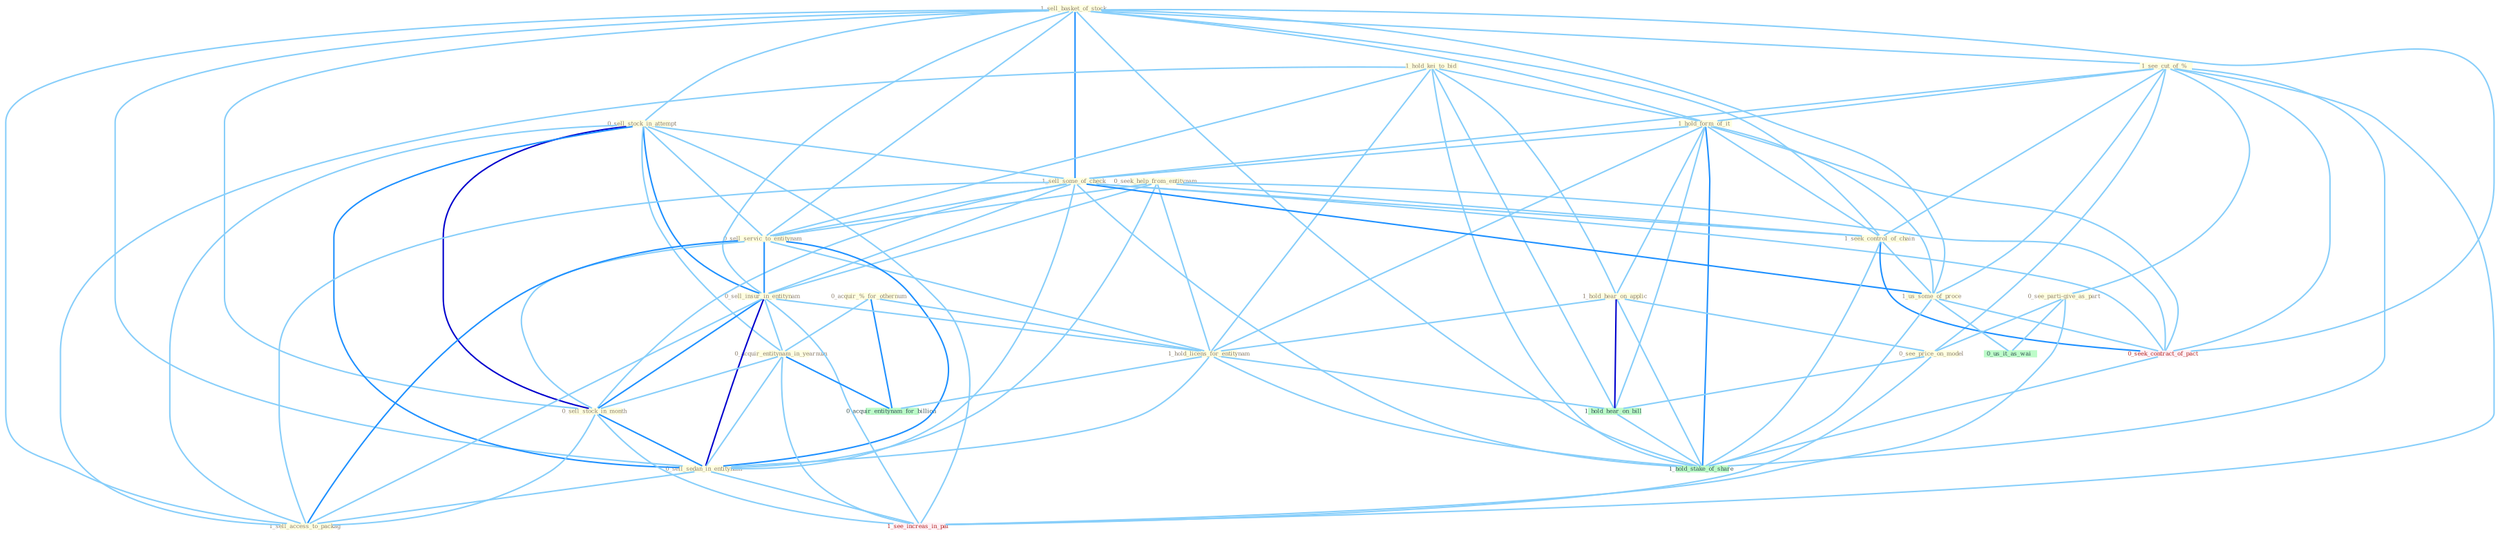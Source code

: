 Graph G{ 
    node
    [shape=polygon,style=filled,width=.5,height=.06,color="#BDFCC9",fixedsize=true,fontsize=4,
    fontcolor="#2f4f4f"];
    {node
    [color="#ffffe0", fontcolor="#8b7d6b"] "0_seek_help_from_entitynam " "1_sell_basket_of_stock " "1_hold_kei_to_bid " "1_see_cut_of_% " "0_sell_stock_in_attempt " "1_hold_form_of_it " "0_acquir_%_for_othernum " "1_sell_some_of_check " "0_sell_servic_to_entitynam " "0_sell_insur_in_entitynam " "1_seek_control_of_chain " "1_us_some_of_proce " "1_hold_hear_on_applic " "0_see_parti-give_as_part " "0_acquir_entitynam_in_yearnum " "1_hold_licens_for_entitynam " "0_sell_stock_in_month " "0_sell_sedan_in_entitynam " "0_see_price_on_model " "1_sell_access_to_packag "}
{node [color="#fff0f5", fontcolor="#b22222"] "0_seek_contract_of_pact " "1_see_increas_in_pai "}
edge [color="#B0E2FF"];

	"0_seek_help_from_entitynam " -- "0_sell_servic_to_entitynam " [w="1", color="#87cefa" ];
	"0_seek_help_from_entitynam " -- "0_sell_insur_in_entitynam " [w="1", color="#87cefa" ];
	"0_seek_help_from_entitynam " -- "1_seek_control_of_chain " [w="1", color="#87cefa" ];
	"0_seek_help_from_entitynam " -- "1_hold_licens_for_entitynam " [w="1", color="#87cefa" ];
	"0_seek_help_from_entitynam " -- "0_sell_sedan_in_entitynam " [w="1", color="#87cefa" ];
	"0_seek_help_from_entitynam " -- "0_seek_contract_of_pact " [w="1", color="#87cefa" ];
	"1_sell_basket_of_stock " -- "1_see_cut_of_% " [w="1", color="#87cefa" ];
	"1_sell_basket_of_stock " -- "0_sell_stock_in_attempt " [w="1", color="#87cefa" ];
	"1_sell_basket_of_stock " -- "1_hold_form_of_it " [w="1", color="#87cefa" ];
	"1_sell_basket_of_stock " -- "1_sell_some_of_check " [w="2", color="#1e90ff" , len=0.8];
	"1_sell_basket_of_stock " -- "0_sell_servic_to_entitynam " [w="1", color="#87cefa" ];
	"1_sell_basket_of_stock " -- "0_sell_insur_in_entitynam " [w="1", color="#87cefa" ];
	"1_sell_basket_of_stock " -- "1_seek_control_of_chain " [w="1", color="#87cefa" ];
	"1_sell_basket_of_stock " -- "1_us_some_of_proce " [w="1", color="#87cefa" ];
	"1_sell_basket_of_stock " -- "0_sell_stock_in_month " [w="1", color="#87cefa" ];
	"1_sell_basket_of_stock " -- "0_sell_sedan_in_entitynam " [w="1", color="#87cefa" ];
	"1_sell_basket_of_stock " -- "1_sell_access_to_packag " [w="1", color="#87cefa" ];
	"1_sell_basket_of_stock " -- "0_seek_contract_of_pact " [w="1", color="#87cefa" ];
	"1_sell_basket_of_stock " -- "1_hold_stake_of_share " [w="1", color="#87cefa" ];
	"1_hold_kei_to_bid " -- "1_hold_form_of_it " [w="1", color="#87cefa" ];
	"1_hold_kei_to_bid " -- "0_sell_servic_to_entitynam " [w="1", color="#87cefa" ];
	"1_hold_kei_to_bid " -- "1_hold_hear_on_applic " [w="1", color="#87cefa" ];
	"1_hold_kei_to_bid " -- "1_hold_licens_for_entitynam " [w="1", color="#87cefa" ];
	"1_hold_kei_to_bid " -- "1_sell_access_to_packag " [w="1", color="#87cefa" ];
	"1_hold_kei_to_bid " -- "1_hold_hear_on_bill " [w="1", color="#87cefa" ];
	"1_hold_kei_to_bid " -- "1_hold_stake_of_share " [w="1", color="#87cefa" ];
	"1_see_cut_of_% " -- "1_hold_form_of_it " [w="1", color="#87cefa" ];
	"1_see_cut_of_% " -- "1_sell_some_of_check " [w="1", color="#87cefa" ];
	"1_see_cut_of_% " -- "1_seek_control_of_chain " [w="1", color="#87cefa" ];
	"1_see_cut_of_% " -- "1_us_some_of_proce " [w="1", color="#87cefa" ];
	"1_see_cut_of_% " -- "0_see_parti-give_as_part " [w="1", color="#87cefa" ];
	"1_see_cut_of_% " -- "0_see_price_on_model " [w="1", color="#87cefa" ];
	"1_see_cut_of_% " -- "0_seek_contract_of_pact " [w="1", color="#87cefa" ];
	"1_see_cut_of_% " -- "1_see_increas_in_pai " [w="1", color="#87cefa" ];
	"1_see_cut_of_% " -- "1_hold_stake_of_share " [w="1", color="#87cefa" ];
	"0_sell_stock_in_attempt " -- "1_sell_some_of_check " [w="1", color="#87cefa" ];
	"0_sell_stock_in_attempt " -- "0_sell_servic_to_entitynam " [w="1", color="#87cefa" ];
	"0_sell_stock_in_attempt " -- "0_sell_insur_in_entitynam " [w="2", color="#1e90ff" , len=0.8];
	"0_sell_stock_in_attempt " -- "0_acquir_entitynam_in_yearnum " [w="1", color="#87cefa" ];
	"0_sell_stock_in_attempt " -- "0_sell_stock_in_month " [w="3", color="#0000cd" , len=0.6];
	"0_sell_stock_in_attempt " -- "0_sell_sedan_in_entitynam " [w="2", color="#1e90ff" , len=0.8];
	"0_sell_stock_in_attempt " -- "1_sell_access_to_packag " [w="1", color="#87cefa" ];
	"0_sell_stock_in_attempt " -- "1_see_increas_in_pai " [w="1", color="#87cefa" ];
	"1_hold_form_of_it " -- "1_sell_some_of_check " [w="1", color="#87cefa" ];
	"1_hold_form_of_it " -- "1_seek_control_of_chain " [w="1", color="#87cefa" ];
	"1_hold_form_of_it " -- "1_us_some_of_proce " [w="1", color="#87cefa" ];
	"1_hold_form_of_it " -- "1_hold_hear_on_applic " [w="1", color="#87cefa" ];
	"1_hold_form_of_it " -- "1_hold_licens_for_entitynam " [w="1", color="#87cefa" ];
	"1_hold_form_of_it " -- "0_seek_contract_of_pact " [w="1", color="#87cefa" ];
	"1_hold_form_of_it " -- "1_hold_hear_on_bill " [w="1", color="#87cefa" ];
	"1_hold_form_of_it " -- "1_hold_stake_of_share " [w="2", color="#1e90ff" , len=0.8];
	"0_acquir_%_for_othernum " -- "0_acquir_entitynam_in_yearnum " [w="1", color="#87cefa" ];
	"0_acquir_%_for_othernum " -- "1_hold_licens_for_entitynam " [w="1", color="#87cefa" ];
	"0_acquir_%_for_othernum " -- "0_acquir_entitynam_for_billion " [w="2", color="#1e90ff" , len=0.8];
	"1_sell_some_of_check " -- "0_sell_servic_to_entitynam " [w="1", color="#87cefa" ];
	"1_sell_some_of_check " -- "0_sell_insur_in_entitynam " [w="1", color="#87cefa" ];
	"1_sell_some_of_check " -- "1_seek_control_of_chain " [w="1", color="#87cefa" ];
	"1_sell_some_of_check " -- "1_us_some_of_proce " [w="2", color="#1e90ff" , len=0.8];
	"1_sell_some_of_check " -- "0_sell_stock_in_month " [w="1", color="#87cefa" ];
	"1_sell_some_of_check " -- "0_sell_sedan_in_entitynam " [w="1", color="#87cefa" ];
	"1_sell_some_of_check " -- "1_sell_access_to_packag " [w="1", color="#87cefa" ];
	"1_sell_some_of_check " -- "0_seek_contract_of_pact " [w="1", color="#87cefa" ];
	"1_sell_some_of_check " -- "1_hold_stake_of_share " [w="1", color="#87cefa" ];
	"0_sell_servic_to_entitynam " -- "0_sell_insur_in_entitynam " [w="2", color="#1e90ff" , len=0.8];
	"0_sell_servic_to_entitynam " -- "1_hold_licens_for_entitynam " [w="1", color="#87cefa" ];
	"0_sell_servic_to_entitynam " -- "0_sell_stock_in_month " [w="1", color="#87cefa" ];
	"0_sell_servic_to_entitynam " -- "0_sell_sedan_in_entitynam " [w="2", color="#1e90ff" , len=0.8];
	"0_sell_servic_to_entitynam " -- "1_sell_access_to_packag " [w="2", color="#1e90ff" , len=0.8];
	"0_sell_insur_in_entitynam " -- "0_acquir_entitynam_in_yearnum " [w="1", color="#87cefa" ];
	"0_sell_insur_in_entitynam " -- "1_hold_licens_for_entitynam " [w="1", color="#87cefa" ];
	"0_sell_insur_in_entitynam " -- "0_sell_stock_in_month " [w="2", color="#1e90ff" , len=0.8];
	"0_sell_insur_in_entitynam " -- "0_sell_sedan_in_entitynam " [w="3", color="#0000cd" , len=0.6];
	"0_sell_insur_in_entitynam " -- "1_sell_access_to_packag " [w="1", color="#87cefa" ];
	"0_sell_insur_in_entitynam " -- "1_see_increas_in_pai " [w="1", color="#87cefa" ];
	"1_seek_control_of_chain " -- "1_us_some_of_proce " [w="1", color="#87cefa" ];
	"1_seek_control_of_chain " -- "0_seek_contract_of_pact " [w="2", color="#1e90ff" , len=0.8];
	"1_seek_control_of_chain " -- "1_hold_stake_of_share " [w="1", color="#87cefa" ];
	"1_us_some_of_proce " -- "0_seek_contract_of_pact " [w="1", color="#87cefa" ];
	"1_us_some_of_proce " -- "0_us_it_as_wai " [w="1", color="#87cefa" ];
	"1_us_some_of_proce " -- "1_hold_stake_of_share " [w="1", color="#87cefa" ];
	"1_hold_hear_on_applic " -- "1_hold_licens_for_entitynam " [w="1", color="#87cefa" ];
	"1_hold_hear_on_applic " -- "0_see_price_on_model " [w="1", color="#87cefa" ];
	"1_hold_hear_on_applic " -- "1_hold_hear_on_bill " [w="3", color="#0000cd" , len=0.6];
	"1_hold_hear_on_applic " -- "1_hold_stake_of_share " [w="1", color="#87cefa" ];
	"0_see_parti-give_as_part " -- "0_see_price_on_model " [w="1", color="#87cefa" ];
	"0_see_parti-give_as_part " -- "0_us_it_as_wai " [w="1", color="#87cefa" ];
	"0_see_parti-give_as_part " -- "1_see_increas_in_pai " [w="1", color="#87cefa" ];
	"0_acquir_entitynam_in_yearnum " -- "0_sell_stock_in_month " [w="1", color="#87cefa" ];
	"0_acquir_entitynam_in_yearnum " -- "0_sell_sedan_in_entitynam " [w="1", color="#87cefa" ];
	"0_acquir_entitynam_in_yearnum " -- "0_acquir_entitynam_for_billion " [w="2", color="#1e90ff" , len=0.8];
	"0_acquir_entitynam_in_yearnum " -- "1_see_increas_in_pai " [w="1", color="#87cefa" ];
	"1_hold_licens_for_entitynam " -- "0_sell_sedan_in_entitynam " [w="1", color="#87cefa" ];
	"1_hold_licens_for_entitynam " -- "0_acquir_entitynam_for_billion " [w="1", color="#87cefa" ];
	"1_hold_licens_for_entitynam " -- "1_hold_hear_on_bill " [w="1", color="#87cefa" ];
	"1_hold_licens_for_entitynam " -- "1_hold_stake_of_share " [w="1", color="#87cefa" ];
	"0_sell_stock_in_month " -- "0_sell_sedan_in_entitynam " [w="2", color="#1e90ff" , len=0.8];
	"0_sell_stock_in_month " -- "1_sell_access_to_packag " [w="1", color="#87cefa" ];
	"0_sell_stock_in_month " -- "1_see_increas_in_pai " [w="1", color="#87cefa" ];
	"0_sell_sedan_in_entitynam " -- "1_sell_access_to_packag " [w="1", color="#87cefa" ];
	"0_sell_sedan_in_entitynam " -- "1_see_increas_in_pai " [w="1", color="#87cefa" ];
	"0_see_price_on_model " -- "1_see_increas_in_pai " [w="1", color="#87cefa" ];
	"0_see_price_on_model " -- "1_hold_hear_on_bill " [w="1", color="#87cefa" ];
	"0_seek_contract_of_pact " -- "1_hold_stake_of_share " [w="1", color="#87cefa" ];
	"1_hold_hear_on_bill " -- "1_hold_stake_of_share " [w="1", color="#87cefa" ];
}